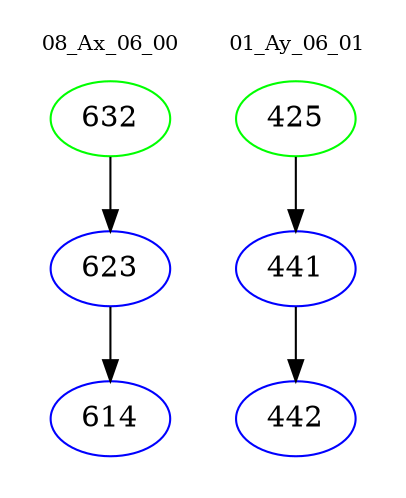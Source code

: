 digraph{
subgraph cluster_0 {
color = white
label = "08_Ax_06_00";
fontsize=10;
T0_632 [label="632", color="green"]
T0_632 -> T0_623 [color="black"]
T0_623 [label="623", color="blue"]
T0_623 -> T0_614 [color="black"]
T0_614 [label="614", color="blue"]
}
subgraph cluster_1 {
color = white
label = "01_Ay_06_01";
fontsize=10;
T1_425 [label="425", color="green"]
T1_425 -> T1_441 [color="black"]
T1_441 [label="441", color="blue"]
T1_441 -> T1_442 [color="black"]
T1_442 [label="442", color="blue"]
}
}
